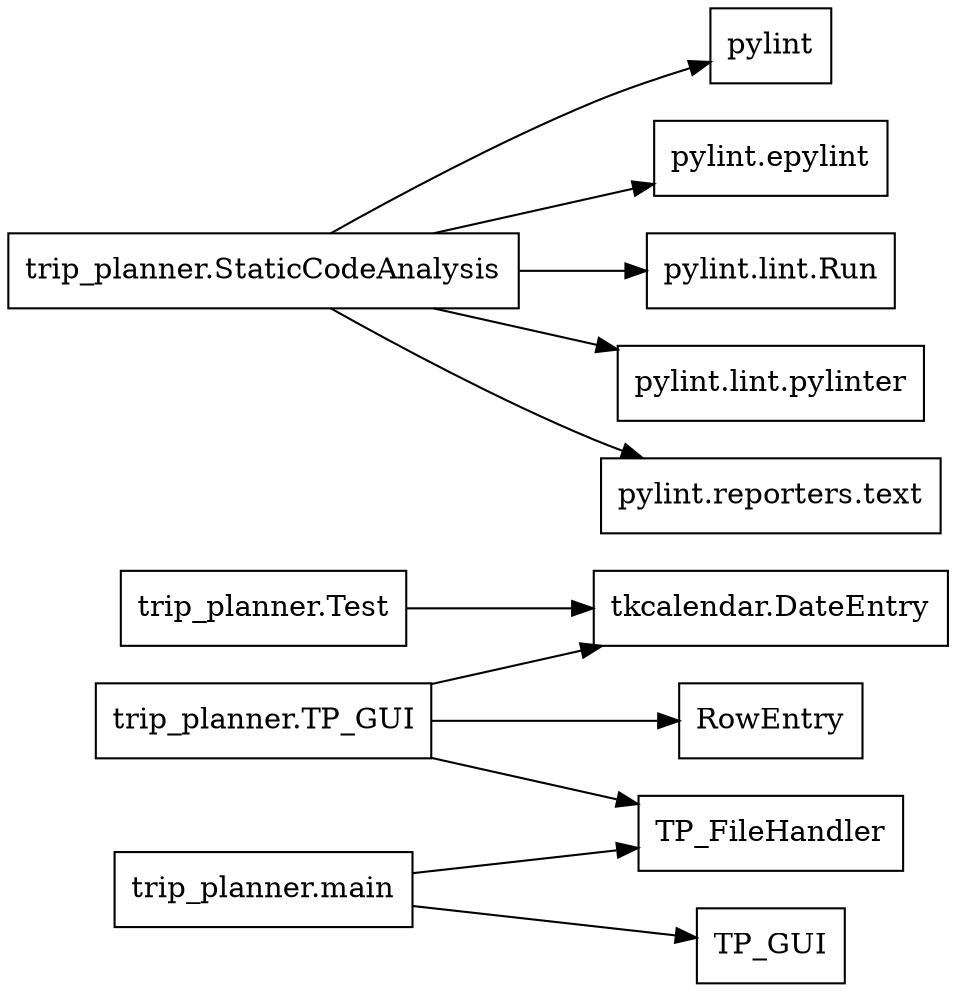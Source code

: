 digraph "egr" {
rankdir=LR
charset="utf-8"
URL="." node[shape="box"]
"RowEntry" [];
"trip_planner.TP_GUI" [];
"TP_FileHandler" [];
"trip_planner.main" [];
"TP_GUI" [];
"pylint" [];
"trip_planner.StaticCodeAnalysis" [];
"pylint.epylint" [];
"pylint.lint.Run" [];
"pylint.lint.pylinter" [];
"pylint.reporters.text" [];
"tkcalendar.DateEntry" [];
"trip_planner.Test" [];
"trip_planner.TP_GUI" -> "RowEntry" [];
"trip_planner.TP_GUI" -> "TP_FileHandler" [];
"trip_planner.main" -> "TP_FileHandler" [];
"trip_planner.main" -> "TP_GUI" [];
"trip_planner.StaticCodeAnalysis" -> "pylint" [];
"trip_planner.StaticCodeAnalysis" -> "pylint.epylint" [];
"trip_planner.StaticCodeAnalysis" -> "pylint.lint.Run" [];
"trip_planner.StaticCodeAnalysis" -> "pylint.lint.pylinter" [];
"trip_planner.StaticCodeAnalysis" -> "pylint.reporters.text" [];
"trip_planner.TP_GUI" -> "tkcalendar.DateEntry" [];
"trip_planner.Test" -> "tkcalendar.DateEntry" [];
}
